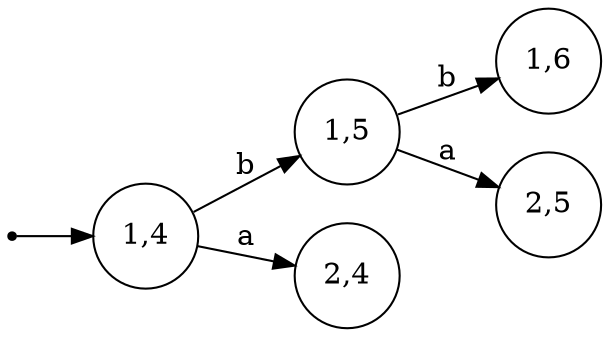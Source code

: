 digraph "Test1 intersection Test2" {
	graph [rankdir=LR]
	node [shape=circle]
	0 [shape=point]
	0 -> "1,4"
	"1,4" -> "1,5" [label=b]
	"1,4" -> "2,4" [label=a]
	"1,5" -> "1,6" [label=b]
	"1,5" -> "2,5" [label=a]
}
